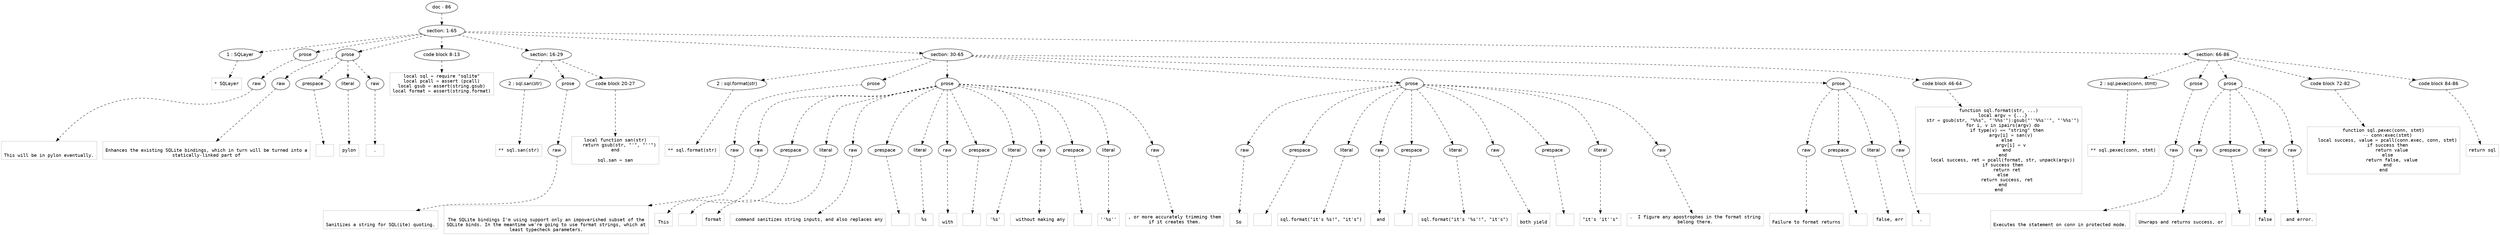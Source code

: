 digraph lpegNode {

node [fontname=Helvetica]
edge [style=dashed]

doc_0 [label="doc - 86"]


doc_0 -> { section_1}
{rank=same; section_1}

section_1 [label="section: 1-65"]


// END RANK doc_0

section_1 -> { header_2 prose_3 prose_4 codeblock_5 section_6 section_7 section_8}
{rank=same; header_2 prose_3 prose_4 codeblock_5 section_6 section_7 section_8}

header_2 [label="1 : SQLayer"]

prose_3 [label="prose"]

prose_4 [label="prose"]

codeblock_5 [label="code block 8-13"]

section_6 [label="section: 16-29"]

section_7 [label="section: 30-65"]

section_8 [label="section: 66-86"]


// END RANK section_1

header_2 -> leaf_9
leaf_9  [color=Gray,shape=rectangle,fontname=Inconsolata,label="* SQLayer"]
// END RANK header_2

prose_3 -> { raw_10}
{rank=same; raw_10}

raw_10 [label="raw"]


// END RANK prose_3

raw_10 -> leaf_11
leaf_11  [color=Gray,shape=rectangle,fontname=Inconsolata,label="

This will be in pylon eventually.
"]
// END RANK raw_10

prose_4 -> { raw_12 prespace_13 literal_14 raw_15}
{rank=same; raw_12 prespace_13 literal_14 raw_15}

raw_12 [label="raw"]

prespace_13 [label="prespace"]

literal_14 [label="literal"]

raw_15 [label="raw"]


// END RANK prose_4

raw_12 -> leaf_16
leaf_16  [color=Gray,shape=rectangle,fontname=Inconsolata,label="
Enhances the existing SQLite bindings, which in turn will be turned into a
statically-linked part of"]
// END RANK raw_12

prespace_13 -> leaf_17
leaf_17  [color=Gray,shape=rectangle,fontname=Inconsolata,label=" "]
// END RANK prespace_13

literal_14 -> leaf_18
leaf_18  [color=Gray,shape=rectangle,fontname=Inconsolata,label="pylon"]
// END RANK literal_14

raw_15 -> leaf_19
leaf_19  [color=Gray,shape=rectangle,fontname=Inconsolata,label=".
"]
// END RANK raw_15

codeblock_5 -> leaf_20
leaf_20  [color=Gray,shape=rectangle,fontname=Inconsolata,label="local sql = require \"sqlite\"
local pcall = assert (pcall)
local gsub = assert(string.gsub)
local format = assert(string.format)"]
// END RANK codeblock_5

section_6 -> { header_21 prose_22 codeblock_23}
{rank=same; header_21 prose_22 codeblock_23}

header_21 [label="2 : sql.san(str)"]

prose_22 [label="prose"]

codeblock_23 [label="code block 20-27"]


// END RANK section_6

header_21 -> leaf_24
leaf_24  [color=Gray,shape=rectangle,fontname=Inconsolata,label="** sql.san(str)"]
// END RANK header_21

prose_22 -> { raw_25}
{rank=same; raw_25}

raw_25 [label="raw"]


// END RANK prose_22

raw_25 -> leaf_26
leaf_26  [color=Gray,shape=rectangle,fontname=Inconsolata,label="

Sanitizes a string for SQL(ite) quoting.
"]
// END RANK raw_25

codeblock_23 -> leaf_27
leaf_27  [color=Gray,shape=rectangle,fontname=Inconsolata,label="local function san(str)
   return gsub(str, \"'\", \"''\")
end

sql.san = san
"]
// END RANK codeblock_23

section_7 -> { header_28 prose_29 prose_30 prose_31 prose_32 codeblock_33}
{rank=same; header_28 prose_29 prose_30 prose_31 prose_32 codeblock_33}

header_28 [label="2 : sql.format(str)"]

prose_29 [label="prose"]

prose_30 [label="prose"]

prose_31 [label="prose"]

prose_32 [label="prose"]

codeblock_33 [label="code block 46-64"]


// END RANK section_7

header_28 -> leaf_34
leaf_34  [color=Gray,shape=rectangle,fontname=Inconsolata,label="** sql.format(str)"]
// END RANK header_28

prose_29 -> { raw_35}
{rank=same; raw_35}

raw_35 [label="raw"]


// END RANK prose_29

raw_35 -> leaf_36
leaf_36  [color=Gray,shape=rectangle,fontname=Inconsolata,label="

The SQLite bindings I'm using support only an impoverished subset of the
SQLite binds. In the meantime we're going to use format strings, which at
least typecheck parameters.
"]
// END RANK raw_35

prose_30 -> { raw_37 prespace_38 literal_39 raw_40 prespace_41 literal_42 raw_43 prespace_44 literal_45 raw_46 prespace_47 literal_48 raw_49}
{rank=same; raw_37 prespace_38 literal_39 raw_40 prespace_41 literal_42 raw_43 prespace_44 literal_45 raw_46 prespace_47 literal_48 raw_49}

raw_37 [label="raw"]

prespace_38 [label="prespace"]

literal_39 [label="literal"]

raw_40 [label="raw"]

prespace_41 [label="prespace"]

literal_42 [label="literal"]

raw_43 [label="raw"]

prespace_44 [label="prespace"]

literal_45 [label="literal"]

raw_46 [label="raw"]

prespace_47 [label="prespace"]

literal_48 [label="literal"]

raw_49 [label="raw"]


// END RANK prose_30

raw_37 -> leaf_50
leaf_50  [color=Gray,shape=rectangle,fontname=Inconsolata,label="
This"]
// END RANK raw_37

prespace_38 -> leaf_51
leaf_51  [color=Gray,shape=rectangle,fontname=Inconsolata,label=" "]
// END RANK prespace_38

literal_39 -> leaf_52
leaf_52  [color=Gray,shape=rectangle,fontname=Inconsolata,label="format"]
// END RANK literal_39

raw_40 -> leaf_53
leaf_53  [color=Gray,shape=rectangle,fontname=Inconsolata,label=" command sanitizes string inputs, and also replaces any"]
// END RANK raw_40

prespace_41 -> leaf_54
leaf_54  [color=Gray,shape=rectangle,fontname=Inconsolata,label=" "]
// END RANK prespace_41

literal_42 -> leaf_55
leaf_55  [color=Gray,shape=rectangle,fontname=Inconsolata,label="%s"]
// END RANK literal_42

raw_43 -> leaf_56
leaf_56  [color=Gray,shape=rectangle,fontname=Inconsolata,label="
with"]
// END RANK raw_43

prespace_44 -> leaf_57
leaf_57  [color=Gray,shape=rectangle,fontname=Inconsolata,label=" "]
// END RANK prespace_44

literal_45 -> leaf_58
leaf_58  [color=Gray,shape=rectangle,fontname=Inconsolata,label="'%s'"]
// END RANK literal_45

raw_46 -> leaf_59
leaf_59  [color=Gray,shape=rectangle,fontname=Inconsolata,label=" without making any"]
// END RANK raw_46

prespace_47 -> leaf_60
leaf_60  [color=Gray,shape=rectangle,fontname=Inconsolata,label=" "]
// END RANK prespace_47

literal_48 -> leaf_61
leaf_61  [color=Gray,shape=rectangle,fontname=Inconsolata,label="''%s''"]
// END RANK literal_48

raw_49 -> leaf_62
leaf_62  [color=Gray,shape=rectangle,fontname=Inconsolata,label=", or more accurately trimming them
if it creates them.
"]
// END RANK raw_49

prose_31 -> { raw_63 prespace_64 literal_65 raw_66 prespace_67 literal_68 raw_69 prespace_70 literal_71 raw_72}
{rank=same; raw_63 prespace_64 literal_65 raw_66 prespace_67 literal_68 raw_69 prespace_70 literal_71 raw_72}

raw_63 [label="raw"]

prespace_64 [label="prespace"]

literal_65 [label="literal"]

raw_66 [label="raw"]

prespace_67 [label="prespace"]

literal_68 [label="literal"]

raw_69 [label="raw"]

prespace_70 [label="prespace"]

literal_71 [label="literal"]

raw_72 [label="raw"]


// END RANK prose_31

raw_63 -> leaf_73
leaf_73  [color=Gray,shape=rectangle,fontname=Inconsolata,label="
So"]
// END RANK raw_63

prespace_64 -> leaf_74
leaf_74  [color=Gray,shape=rectangle,fontname=Inconsolata,label=" "]
// END RANK prespace_64

literal_65 -> leaf_75
leaf_75  [color=Gray,shape=rectangle,fontname=Inconsolata,label="sql.format(\"it's %s!\", \"it's\")"]
// END RANK literal_65

raw_66 -> leaf_76
leaf_76  [color=Gray,shape=rectangle,fontname=Inconsolata,label=" and"]
// END RANK raw_66

prespace_67 -> leaf_77
leaf_77  [color=Gray,shape=rectangle,fontname=Inconsolata,label=" "]
// END RANK prespace_67

literal_68 -> leaf_78
leaf_78  [color=Gray,shape=rectangle,fontname=Inconsolata,label="sql.format(\"it's '%s'!\", \"it's\")"]
// END RANK literal_68

raw_69 -> leaf_79
leaf_79  [color=Gray,shape=rectangle,fontname=Inconsolata,label="
both yield"]
// END RANK raw_69

prespace_70 -> leaf_80
leaf_80  [color=Gray,shape=rectangle,fontname=Inconsolata,label=" "]
// END RANK prespace_70

literal_71 -> leaf_81
leaf_81  [color=Gray,shape=rectangle,fontname=Inconsolata,label="\"it's 'it''s\""]
// END RANK literal_71

raw_72 -> leaf_82
leaf_82  [color=Gray,shape=rectangle,fontname=Inconsolata,label=".  I figure any apostrophes in the format string
belong there.
"]
// END RANK raw_72

prose_32 -> { raw_83 prespace_84 literal_85 raw_86}
{rank=same; raw_83 prespace_84 literal_85 raw_86}

raw_83 [label="raw"]

prespace_84 [label="prespace"]

literal_85 [label="literal"]

raw_86 [label="raw"]


// END RANK prose_32

raw_83 -> leaf_87
leaf_87  [color=Gray,shape=rectangle,fontname=Inconsolata,label="
Failure to format returns"]
// END RANK raw_83

prespace_84 -> leaf_88
leaf_88  [color=Gray,shape=rectangle,fontname=Inconsolata,label=" "]
// END RANK prespace_84

literal_85 -> leaf_89
leaf_89  [color=Gray,shape=rectangle,fontname=Inconsolata,label="false, err"]
// END RANK literal_85

raw_86 -> leaf_90
leaf_90  [color=Gray,shape=rectangle,fontname=Inconsolata,label=".
"]
// END RANK raw_86

codeblock_33 -> leaf_91
leaf_91  [color=Gray,shape=rectangle,fontname=Inconsolata,label="function sql.format(str, ...)
   local argv = {...}
   str = gsub(str, \"%%s\", \"'%%s'\"):gsub(\"''%%s''\", \"'%%s'\")
   for i, v in ipairs(argv) do
      if type(v) == \"string\" then
         argv[i] = san(v)
      else
         argv[i] = v
      end
   end
   local success, ret = pcall(format, str, unpack(argv))
   if success then
      return ret
   else
      return success, ret
   end
end"]
// END RANK codeblock_33

section_8 -> { header_92 prose_93 prose_94 codeblock_95 codeblock_96}
{rank=same; header_92 prose_93 prose_94 codeblock_95 codeblock_96}

header_92 [label="2 : sql.pexec(conn, stmt)"]

prose_93 [label="prose"]

prose_94 [label="prose"]

codeblock_95 [label="code block 72-82"]

codeblock_96 [label="code block 84-86"]


// END RANK section_8

header_92 -> leaf_97
leaf_97  [color=Gray,shape=rectangle,fontname=Inconsolata,label="** sql.pexec(conn, stmt)"]
// END RANK header_92

prose_93 -> { raw_98}
{rank=same; raw_98}

raw_98 [label="raw"]


// END RANK prose_93

raw_98 -> leaf_99
leaf_99  [color=Gray,shape=rectangle,fontname=Inconsolata,label="

Executes the statement on conn in protected mode.
"]
// END RANK raw_98

prose_94 -> { raw_100 prespace_101 literal_102 raw_103}
{rank=same; raw_100 prespace_101 literal_102 raw_103}

raw_100 [label="raw"]

prespace_101 [label="prespace"]

literal_102 [label="literal"]

raw_103 [label="raw"]


// END RANK prose_94

raw_100 -> leaf_104
leaf_104  [color=Gray,shape=rectangle,fontname=Inconsolata,label="
Unwraps and returns success, or"]
// END RANK raw_100

prespace_101 -> leaf_105
leaf_105  [color=Gray,shape=rectangle,fontname=Inconsolata,label=" "]
// END RANK prespace_101

literal_102 -> leaf_106
leaf_106  [color=Gray,shape=rectangle,fontname=Inconsolata,label="false"]
// END RANK literal_102

raw_103 -> leaf_107
leaf_107  [color=Gray,shape=rectangle,fontname=Inconsolata,label=" and error.
"]
// END RANK raw_103

codeblock_95 -> leaf_108
leaf_108  [color=Gray,shape=rectangle,fontname=Inconsolata,label="function sql.pexec(conn, stmt)
   -- conn:exec(stmt)
   local success, value = pcall(conn.exec, conn, stmt)
   if success then
      return value
   else
      return false, value
   end
end"]
// END RANK codeblock_95

codeblock_96 -> leaf_109
leaf_109  [color=Gray,shape=rectangle,fontname=Inconsolata,label="return sql"]
// END RANK codeblock_96


}
